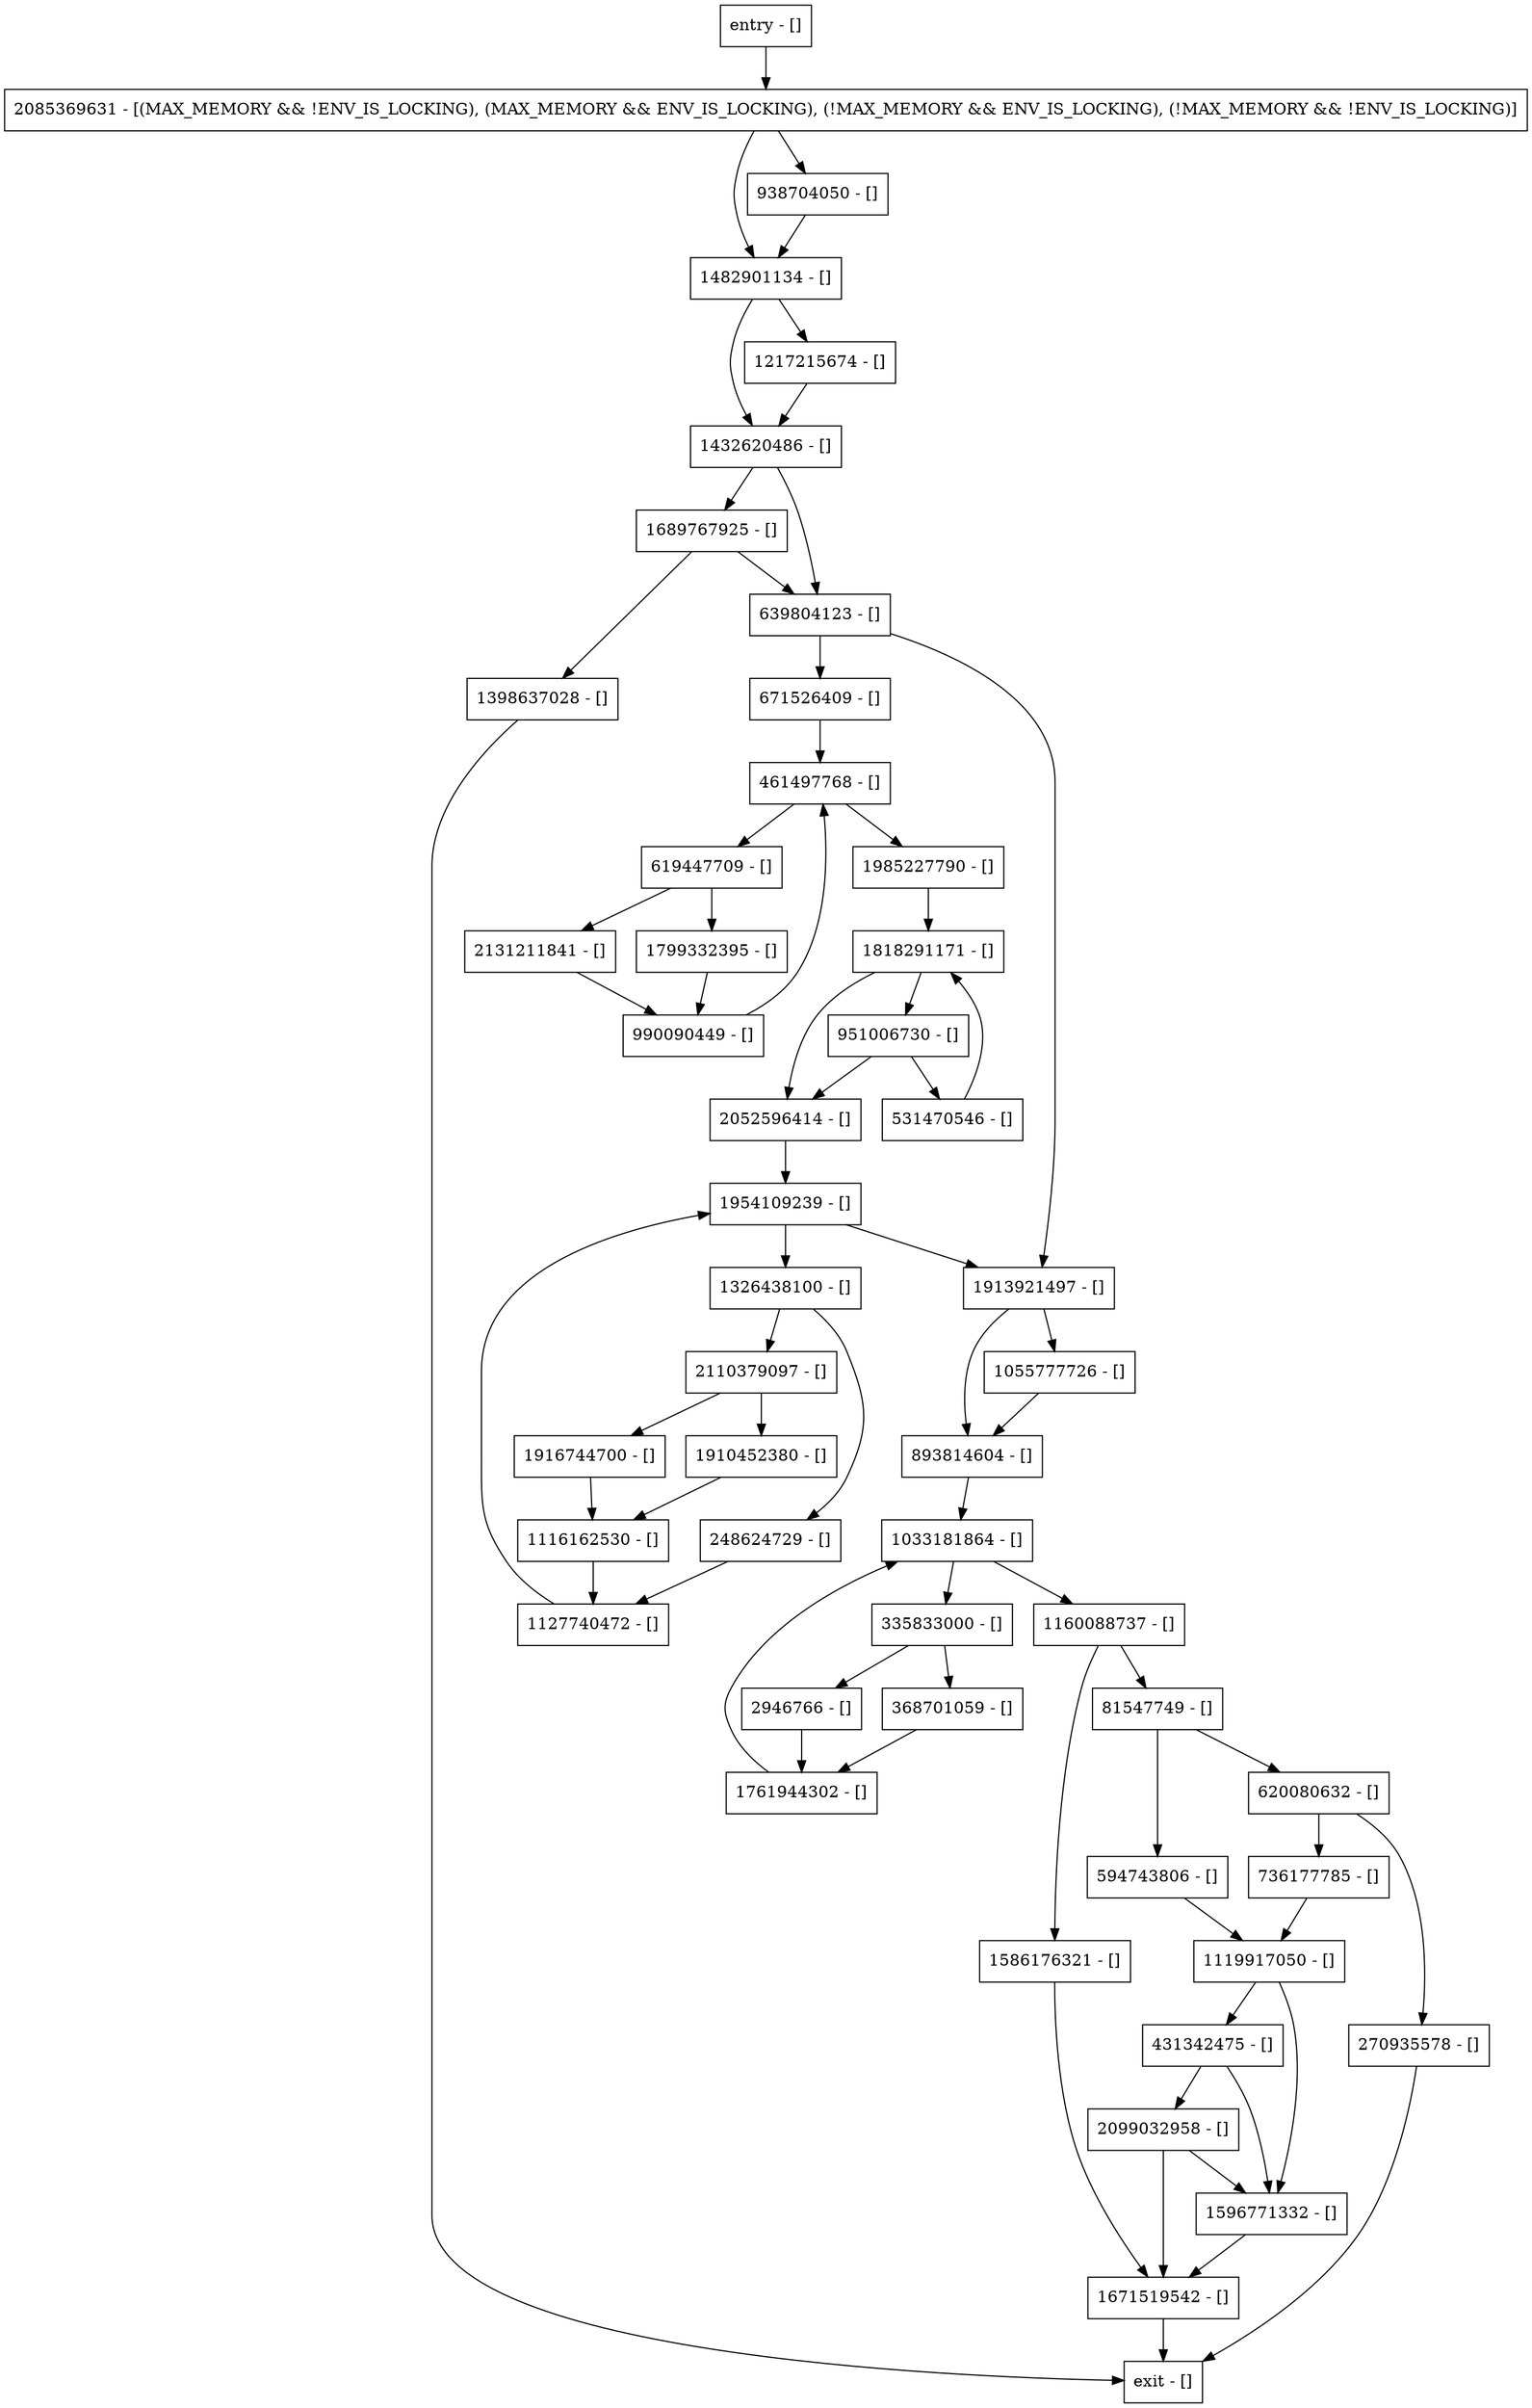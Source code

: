 digraph setMutableProperties {
node [shape=record];
1119917050 [label="1119917050 - []"];
893814604 [label="893814604 - []"];
736177785 [label="736177785 - []"];
1127740472 [label="1127740472 - []"];
81547749 [label="81547749 - []"];
1596771332 [label="1596771332 - []"];
248624729 [label="248624729 - []"];
990090449 [label="990090449 - []"];
1689767925 [label="1689767925 - []"];
1482901134 [label="1482901134 - []"];
1671519542 [label="1671519542 - []"];
951006730 [label="951006730 - []"];
1398637028 [label="1398637028 - []"];
461497768 [label="461497768 - []"];
2110379097 [label="2110379097 - []"];
2085369631 [label="2085369631 - [(MAX_MEMORY && !ENV_IS_LOCKING), (MAX_MEMORY && ENV_IS_LOCKING), (!MAX_MEMORY && ENV_IS_LOCKING), (!MAX_MEMORY && !ENV_IS_LOCKING)]"];
531470546 [label="531470546 - []"];
1033181864 [label="1033181864 - []"];
entry [label="entry - []"];
exit [label="exit - []"];
335833000 [label="335833000 - []"];
619447709 [label="619447709 - []"];
1913921497 [label="1913921497 - []"];
2131211841 [label="2131211841 - []"];
2946766 [label="2946766 - []"];
938704050 [label="938704050 - []"];
1432620486 [label="1432620486 - []"];
1818291171 [label="1818291171 - []"];
368701059 [label="368701059 - []"];
639804123 [label="639804123 - []"];
620080632 [label="620080632 - []"];
1586176321 [label="1586176321 - []"];
1910452380 [label="1910452380 - []"];
2052596414 [label="2052596414 - []"];
1799332395 [label="1799332395 - []"];
671526409 [label="671526409 - []"];
431342475 [label="431342475 - []"];
1217215674 [label="1217215674 - []"];
1055777726 [label="1055777726 - []"];
1916744700 [label="1916744700 - []"];
2099032958 [label="2099032958 - []"];
1954109239 [label="1954109239 - []"];
1160088737 [label="1160088737 - []"];
1761944302 [label="1761944302 - []"];
270935578 [label="270935578 - []"];
1116162530 [label="1116162530 - []"];
1985227790 [label="1985227790 - []"];
594743806 [label="594743806 - []"];
1326438100 [label="1326438100 - []"];
entry;
exit;
1119917050 -> 1596771332;
1119917050 -> 431342475;
893814604 -> 1033181864;
736177785 -> 1119917050;
1127740472 -> 1954109239;
81547749 -> 620080632;
81547749 -> 594743806;
1596771332 -> 1671519542;
248624729 -> 1127740472;
990090449 -> 461497768;
1689767925 -> 1398637028;
1689767925 -> 639804123;
1482901134 -> 1432620486;
1482901134 -> 1217215674;
1671519542 -> exit;
951006730 -> 2052596414;
951006730 -> 531470546;
1398637028 -> exit;
461497768 -> 1985227790;
461497768 -> 619447709;
2110379097 -> 1916744700;
2110379097 -> 1910452380;
2085369631 -> 938704050;
2085369631 -> 1482901134;
531470546 -> 1818291171;
1033181864 -> 335833000;
1033181864 -> 1160088737;
entry -> 2085369631;
335833000 -> 368701059;
335833000 -> 2946766;
619447709 -> 1799332395;
619447709 -> 2131211841;
1913921497 -> 893814604;
1913921497 -> 1055777726;
2131211841 -> 990090449;
2946766 -> 1761944302;
938704050 -> 1482901134;
1432620486 -> 639804123;
1432620486 -> 1689767925;
1818291171 -> 2052596414;
1818291171 -> 951006730;
368701059 -> 1761944302;
639804123 -> 671526409;
639804123 -> 1913921497;
620080632 -> 736177785;
620080632 -> 270935578;
1586176321 -> 1671519542;
1910452380 -> 1116162530;
2052596414 -> 1954109239;
1799332395 -> 990090449;
671526409 -> 461497768;
431342475 -> 1596771332;
431342475 -> 2099032958;
1217215674 -> 1432620486;
1055777726 -> 893814604;
1916744700 -> 1116162530;
2099032958 -> 1596771332;
2099032958 -> 1671519542;
1954109239 -> 1913921497;
1954109239 -> 1326438100;
1160088737 -> 81547749;
1160088737 -> 1586176321;
1761944302 -> 1033181864;
270935578 -> exit;
1116162530 -> 1127740472;
1985227790 -> 1818291171;
594743806 -> 1119917050;
1326438100 -> 2110379097;
1326438100 -> 248624729;
}
